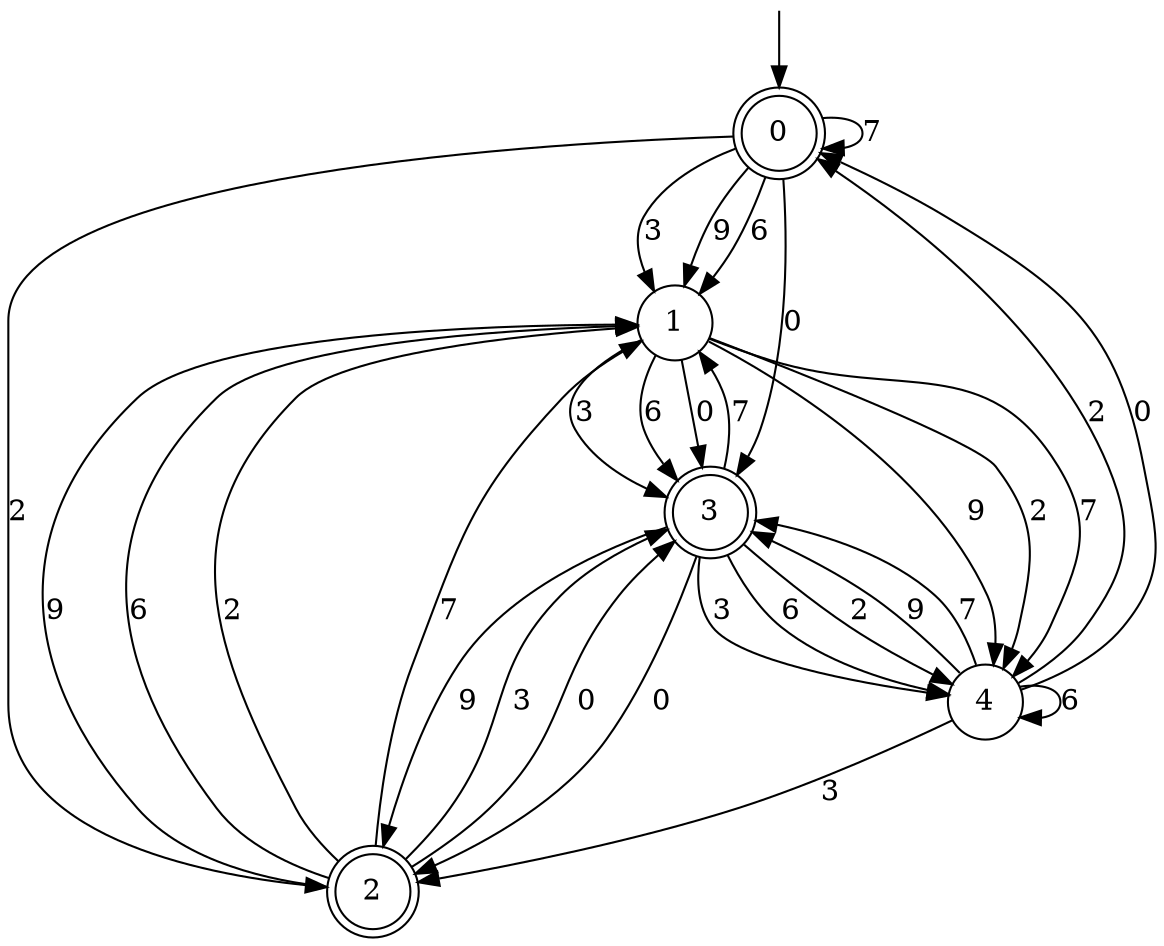 digraph g {

	s0 [shape="doublecircle" label="0"];
	s1 [shape="circle" label="1"];
	s2 [shape="doublecircle" label="2"];
	s3 [shape="doublecircle" label="3"];
	s4 [shape="circle" label="4"];
	s0 -> s1 [label="3"];
	s0 -> s1 [label="9"];
	s0 -> s1 [label="6"];
	s0 -> s2 [label="2"];
	s0 -> s3 [label="0"];
	s0 -> s0 [label="7"];
	s1 -> s3 [label="3"];
	s1 -> s4 [label="9"];
	s1 -> s3 [label="6"];
	s1 -> s4 [label="2"];
	s1 -> s3 [label="0"];
	s1 -> s4 [label="7"];
	s2 -> s3 [label="3"];
	s2 -> s1 [label="9"];
	s2 -> s1 [label="6"];
	s2 -> s1 [label="2"];
	s2 -> s3 [label="0"];
	s2 -> s1 [label="7"];
	s3 -> s4 [label="3"];
	s3 -> s2 [label="9"];
	s3 -> s4 [label="6"];
	s3 -> s4 [label="2"];
	s3 -> s2 [label="0"];
	s3 -> s1 [label="7"];
	s4 -> s2 [label="3"];
	s4 -> s3 [label="9"];
	s4 -> s4 [label="6"];
	s4 -> s0 [label="2"];
	s4 -> s0 [label="0"];
	s4 -> s3 [label="7"];

__start0 [label="" shape="none" width="0" height="0"];
__start0 -> s0;

}
